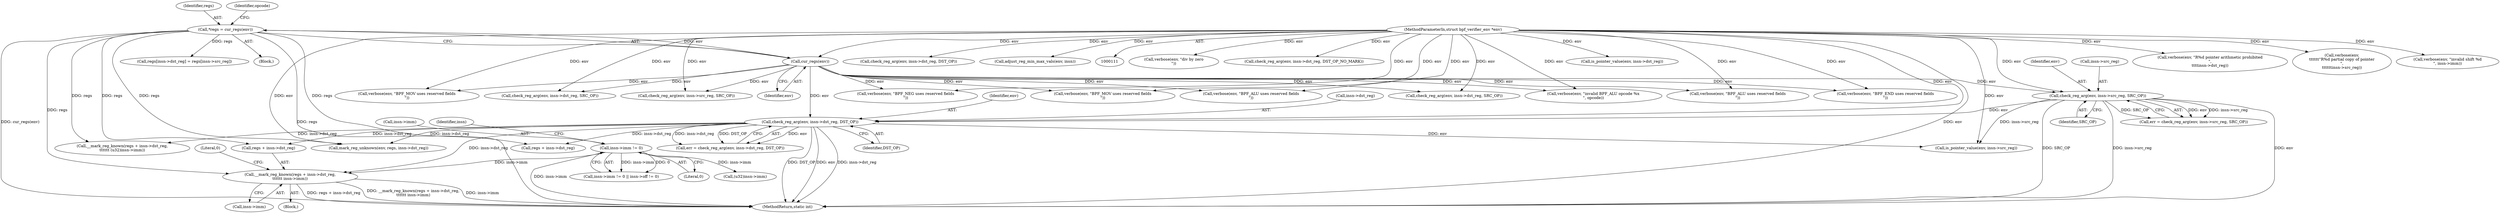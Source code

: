digraph "0_linux_0c17d1d2c61936401f4702e1846e2c19b200f958_0@pointer" {
"1000425" [label="(Call,__mark_reg_known(regs + insn->dst_reg,\n\t\t\t\t\t\t insn->imm))"];
"1000116" [label="(Call,*regs = cur_regs(env))"];
"1000118" [label="(Call,cur_regs(env))"];
"1000112" [label="(MethodParameterIn,struct bpf_verifier_env *env)"];
"1000328" [label="(Call,check_reg_arg(env, insn->dst_reg, DST_OP))"];
"1000295" [label="(Call,check_reg_arg(env, insn->src_reg, SRC_OP))"];
"1000276" [label="(Call,insn->imm != 0)"];
"1000168" [label="(Call,verbose(env, \"BPF_NEG uses reserved fields\n\"))"];
"1000287" [label="(Call,verbose(env, \"BPF_MOV uses reserved fields\n\"))"];
"1000333" [label="(Identifier,DST_OP)"];
"1000280" [label="(Literal,0)"];
"1000524" [label="(Call,check_reg_arg(env, insn->dst_reg, SRC_OP))"];
"1000112" [label="(MethodParameterIn,struct bpf_verifier_env *env)"];
"1000516" [label="(Call,verbose(env, \"BPF_ALU uses reserved fields\n\"))"];
"1000119" [label="(Identifier,env)"];
"1000633" [label="(Literal,0)"];
"1000117" [label="(Identifier,regs)"];
"1000556" [label="(Call,verbose(env, \"div by zero\n\"))"];
"1000618" [label="(Call,check_reg_arg(env, insn->dst_reg, DST_OP_NO_MARK))"];
"1000330" [label="(Call,insn->dst_reg)"];
"1000426" [label="(Call,regs + insn->dst_reg)"];
"1000122" [label="(Identifier,opcode)"];
"1000296" [label="(Identifier,env)"];
"1000320" [label="(Call,verbose(env, \"BPF_MOV uses reserved fields\n\"))"];
"1000328" [label="(Call,check_reg_arg(env, insn->dst_reg, DST_OP))"];
"1000293" [label="(Call,err = check_reg_arg(env, insn->src_reg, SRC_OP))"];
"1000491" [label="(Call,check_reg_arg(env, insn->src_reg, SRC_OP))"];
"1000483" [label="(Call,verbose(env, \"BPF_ALU uses reserved fields\n\"))"];
"1000453" [label="(Call,verbose(env, \"invalid BPF_ALU opcode %x\n\", opcode))"];
"1000233" [label="(Call,is_pointer_value(env, insn->dst_reg))"];
"1000277" [label="(Call,insn->imm)"];
"1000354" [label="(Call,regs[insn->dst_reg] = regs[insn->src_reg])"];
"1000239" [label="(Call,verbose(env, \"R%d pointer arithmetic prohibited\n\",\n\t\t\t\tinsn->dst_reg))"];
"1000437" [label="(Call,regs + insn->dst_reg)"];
"1000377" [label="(Call,is_pointer_value(env, insn->src_reg))"];
"1000383" [label="(Call,verbose(env,\n\t\t\t\t\t\t\"R%d partial copy of pointer\n\",\n\t\t\t\t\t\tinsn->src_reg))"];
"1000607" [label="(Call,verbose(env, \"invalid shift %d\n\", insn->imm))"];
"1000276" [label="(Call,insn->imm != 0)"];
"1000442" [label="(Call,(u32)insn->imm)"];
"1000425" [label="(Call,__mark_reg_known(regs + insn->dst_reg,\n\t\t\t\t\t\t insn->imm))"];
"1000295" [label="(Call,check_reg_arg(env, insn->src_reg, SRC_OP))"];
"1000250" [label="(Call,check_reg_arg(env, insn->dst_reg, DST_OP))"];
"1000629" [label="(Call,adjust_reg_min_max_vals(env, insn))"];
"1000116" [label="(Call,*regs = cur_regs(env))"];
"1000424" [label="(Block,)"];
"1000326" [label="(Call,err = check_reg_arg(env, insn->dst_reg, DST_OP))"];
"1000436" [label="(Call,__mark_reg_known(regs + insn->dst_reg,\n\t\t\t\t\t\t (u32)insn->imm))"];
"1000329" [label="(Identifier,env)"];
"1000634" [label="(MethodReturn,static int)"];
"1000118" [label="(Call,cur_regs(env))"];
"1000222" [label="(Call,check_reg_arg(env, insn->dst_reg, SRC_OP))"];
"1000392" [label="(Call,mark_reg_unknown(env, regs, insn->dst_reg))"];
"1000114" [label="(Block,)"];
"1000431" [label="(Call,insn->imm)"];
"1000283" [label="(Identifier,insn)"];
"1000275" [label="(Call,insn->imm != 0 || insn->off != 0)"];
"1000297" [label="(Call,insn->src_reg)"];
"1000214" [label="(Call,verbose(env, \"BPF_END uses reserved fields\n\"))"];
"1000300" [label="(Identifier,SRC_OP)"];
"1000425" -> "1000424"  [label="AST: "];
"1000425" -> "1000431"  [label="CFG: "];
"1000426" -> "1000425"  [label="AST: "];
"1000431" -> "1000425"  [label="AST: "];
"1000633" -> "1000425"  [label="CFG: "];
"1000425" -> "1000634"  [label="DDG: regs + insn->dst_reg"];
"1000425" -> "1000634"  [label="DDG: __mark_reg_known(regs + insn->dst_reg,\n\t\t\t\t\t\t insn->imm)"];
"1000425" -> "1000634"  [label="DDG: insn->imm"];
"1000116" -> "1000425"  [label="DDG: regs"];
"1000328" -> "1000425"  [label="DDG: insn->dst_reg"];
"1000276" -> "1000425"  [label="DDG: insn->imm"];
"1000116" -> "1000114"  [label="AST: "];
"1000116" -> "1000118"  [label="CFG: "];
"1000117" -> "1000116"  [label="AST: "];
"1000118" -> "1000116"  [label="AST: "];
"1000122" -> "1000116"  [label="CFG: "];
"1000116" -> "1000634"  [label="DDG: regs"];
"1000116" -> "1000634"  [label="DDG: cur_regs(env)"];
"1000118" -> "1000116"  [label="DDG: env"];
"1000116" -> "1000354"  [label="DDG: regs"];
"1000116" -> "1000392"  [label="DDG: regs"];
"1000116" -> "1000426"  [label="DDG: regs"];
"1000116" -> "1000436"  [label="DDG: regs"];
"1000116" -> "1000437"  [label="DDG: regs"];
"1000118" -> "1000119"  [label="CFG: "];
"1000119" -> "1000118"  [label="AST: "];
"1000112" -> "1000118"  [label="DDG: env"];
"1000118" -> "1000168"  [label="DDG: env"];
"1000118" -> "1000214"  [label="DDG: env"];
"1000118" -> "1000222"  [label="DDG: env"];
"1000118" -> "1000287"  [label="DDG: env"];
"1000118" -> "1000295"  [label="DDG: env"];
"1000118" -> "1000320"  [label="DDG: env"];
"1000118" -> "1000328"  [label="DDG: env"];
"1000118" -> "1000453"  [label="DDG: env"];
"1000118" -> "1000483"  [label="DDG: env"];
"1000118" -> "1000491"  [label="DDG: env"];
"1000118" -> "1000516"  [label="DDG: env"];
"1000118" -> "1000524"  [label="DDG: env"];
"1000112" -> "1000111"  [label="AST: "];
"1000112" -> "1000634"  [label="DDG: env"];
"1000112" -> "1000168"  [label="DDG: env"];
"1000112" -> "1000214"  [label="DDG: env"];
"1000112" -> "1000222"  [label="DDG: env"];
"1000112" -> "1000233"  [label="DDG: env"];
"1000112" -> "1000239"  [label="DDG: env"];
"1000112" -> "1000250"  [label="DDG: env"];
"1000112" -> "1000287"  [label="DDG: env"];
"1000112" -> "1000295"  [label="DDG: env"];
"1000112" -> "1000320"  [label="DDG: env"];
"1000112" -> "1000328"  [label="DDG: env"];
"1000112" -> "1000377"  [label="DDG: env"];
"1000112" -> "1000383"  [label="DDG: env"];
"1000112" -> "1000392"  [label="DDG: env"];
"1000112" -> "1000453"  [label="DDG: env"];
"1000112" -> "1000483"  [label="DDG: env"];
"1000112" -> "1000491"  [label="DDG: env"];
"1000112" -> "1000516"  [label="DDG: env"];
"1000112" -> "1000524"  [label="DDG: env"];
"1000112" -> "1000556"  [label="DDG: env"];
"1000112" -> "1000607"  [label="DDG: env"];
"1000112" -> "1000618"  [label="DDG: env"];
"1000112" -> "1000629"  [label="DDG: env"];
"1000328" -> "1000326"  [label="AST: "];
"1000328" -> "1000333"  [label="CFG: "];
"1000329" -> "1000328"  [label="AST: "];
"1000330" -> "1000328"  [label="AST: "];
"1000333" -> "1000328"  [label="AST: "];
"1000326" -> "1000328"  [label="CFG: "];
"1000328" -> "1000634"  [label="DDG: DST_OP"];
"1000328" -> "1000634"  [label="DDG: env"];
"1000328" -> "1000634"  [label="DDG: insn->dst_reg"];
"1000328" -> "1000326"  [label="DDG: env"];
"1000328" -> "1000326"  [label="DDG: insn->dst_reg"];
"1000328" -> "1000326"  [label="DDG: DST_OP"];
"1000295" -> "1000328"  [label="DDG: env"];
"1000328" -> "1000377"  [label="DDG: env"];
"1000328" -> "1000392"  [label="DDG: insn->dst_reg"];
"1000328" -> "1000426"  [label="DDG: insn->dst_reg"];
"1000328" -> "1000436"  [label="DDG: insn->dst_reg"];
"1000328" -> "1000437"  [label="DDG: insn->dst_reg"];
"1000295" -> "1000293"  [label="AST: "];
"1000295" -> "1000300"  [label="CFG: "];
"1000296" -> "1000295"  [label="AST: "];
"1000297" -> "1000295"  [label="AST: "];
"1000300" -> "1000295"  [label="AST: "];
"1000293" -> "1000295"  [label="CFG: "];
"1000295" -> "1000634"  [label="DDG: env"];
"1000295" -> "1000634"  [label="DDG: SRC_OP"];
"1000295" -> "1000634"  [label="DDG: insn->src_reg"];
"1000295" -> "1000293"  [label="DDG: env"];
"1000295" -> "1000293"  [label="DDG: insn->src_reg"];
"1000295" -> "1000293"  [label="DDG: SRC_OP"];
"1000295" -> "1000377"  [label="DDG: insn->src_reg"];
"1000276" -> "1000275"  [label="AST: "];
"1000276" -> "1000280"  [label="CFG: "];
"1000277" -> "1000276"  [label="AST: "];
"1000280" -> "1000276"  [label="AST: "];
"1000283" -> "1000276"  [label="CFG: "];
"1000275" -> "1000276"  [label="CFG: "];
"1000276" -> "1000634"  [label="DDG: insn->imm"];
"1000276" -> "1000275"  [label="DDG: insn->imm"];
"1000276" -> "1000275"  [label="DDG: 0"];
"1000276" -> "1000442"  [label="DDG: insn->imm"];
}
